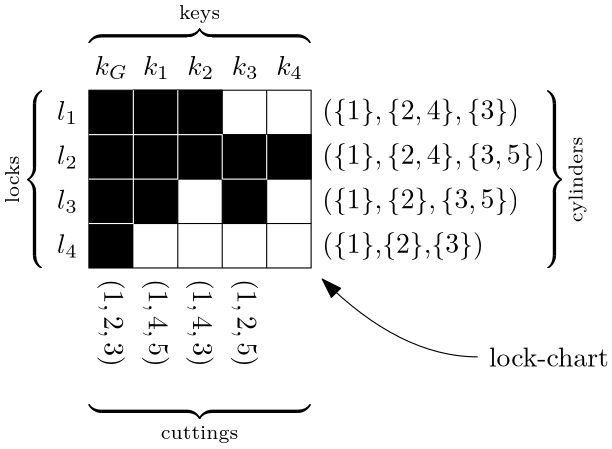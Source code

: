 <?xml version="1.0"?>
<!DOCTYPE ipe SYSTEM "ipe.dtd">
<ipe version="70107" creator="Ipe 7.2.5">
<info created="D:20151019115841" modified="D:20170214141431"/>
<ipestyle name="basic">
<symbol name="arrow/arc(spx)">
<path stroke="sym-stroke" fill="sym-stroke" pen="sym-pen">
0 0 m
-1 0.333 l
-1 -0.333 l
h
</path>
</symbol>
<symbol name="arrow/farc(spx)">
<path stroke="sym-stroke" fill="white" pen="sym-pen">
0 0 m
-1 0.333 l
-1 -0.333 l
h
</path>
</symbol>
<symbol name="mark/circle(sx)" transformations="translations">
<path fill="sym-stroke">
0.6 0 0 0.6 0 0 e
0.4 0 0 0.4 0 0 e
</path>
</symbol>
<symbol name="mark/disk(sx)" transformations="translations">
<path fill="sym-stroke">
0.6 0 0 0.6 0 0 e
</path>
</symbol>
<symbol name="mark/fdisk(sfx)" transformations="translations">
<group>
<path fill="sym-fill">
0.5 0 0 0.5 0 0 e
</path>
<path fill="sym-stroke" fillrule="eofill">
0.6 0 0 0.6 0 0 e
0.4 0 0 0.4 0 0 e
</path>
</group>
</symbol>
<symbol name="mark/box(sx)" transformations="translations">
<path fill="sym-stroke" fillrule="eofill">
-0.6 -0.6 m
0.6 -0.6 l
0.6 0.6 l
-0.6 0.6 l
h
-0.4 -0.4 m
0.4 -0.4 l
0.4 0.4 l
-0.4 0.4 l
h
</path>
</symbol>
<symbol name="mark/square(sx)" transformations="translations">
<path fill="sym-stroke">
-0.6 -0.6 m
0.6 -0.6 l
0.6 0.6 l
-0.6 0.6 l
h
</path>
</symbol>
<symbol name="mark/fsquare(sfx)" transformations="translations">
<group>
<path fill="sym-fill">
-0.5 -0.5 m
0.5 -0.5 l
0.5 0.5 l
-0.5 0.5 l
h
</path>
<path fill="sym-stroke" fillrule="eofill">
-0.6 -0.6 m
0.6 -0.6 l
0.6 0.6 l
-0.6 0.6 l
h
-0.4 -0.4 m
0.4 -0.4 l
0.4 0.4 l
-0.4 0.4 l
h
</path>
</group>
</symbol>
<symbol name="mark/cross(sx)" transformations="translations">
<group>
<path fill="sym-stroke">
-0.43 -0.57 m
0.57 0.43 l
0.43 0.57 l
-0.57 -0.43 l
h
</path>
<path fill="sym-stroke">
-0.43 0.57 m
0.57 -0.43 l
0.43 -0.57 l
-0.57 0.43 l
h
</path>
</group>
</symbol>
<symbol name="arrow/fnormal(spx)">
<path stroke="sym-stroke" fill="white" pen="sym-pen">
0 0 m
-1 0.333 l
-1 -0.333 l
h
</path>
</symbol>
<symbol name="arrow/pointed(spx)">
<path stroke="sym-stroke" fill="sym-stroke" pen="sym-pen">
0 0 m
-1 0.333 l
-0.8 0 l
-1 -0.333 l
h
</path>
</symbol>
<symbol name="arrow/fpointed(spx)">
<path stroke="sym-stroke" fill="white" pen="sym-pen">
0 0 m
-1 0.333 l
-0.8 0 l
-1 -0.333 l
h
</path>
</symbol>
<symbol name="arrow/linear(spx)">
<path stroke="sym-stroke" pen="sym-pen">
-1 0.333 m
0 0 l
-1 -0.333 l
</path>
</symbol>
<symbol name="arrow/fdouble(spx)">
<path stroke="sym-stroke" fill="white" pen="sym-pen">
0 0 m
-1 0.333 l
-1 -0.333 l
h
-1 0 m
-2 0.333 l
-2 -0.333 l
h
</path>
</symbol>
<symbol name="arrow/double(spx)">
<path stroke="sym-stroke" fill="sym-stroke" pen="sym-pen">
0 0 m
-1 0.333 l
-1 -0.333 l
h
-1 0 m
-2 0.333 l
-2 -0.333 l
h
</path>
</symbol>
<pen name="heavier" value="0.8"/>
<pen name="fat" value="1.2"/>
<pen name="ultrafat" value="2"/>
<symbolsize name="large" value="5"/>
<symbolsize name="small" value="2"/>
<symbolsize name="tiny" value="1.1"/>
<arrowsize name="large" value="10"/>
<arrowsize name="small" value="5"/>
<arrowsize name="tiny" value="3"/>
<color name="red" value="1 0 0"/>
<color name="green" value="0 1 0"/>
<color name="blue" value="0 0 1"/>
<color name="yellow" value="1 1 0"/>
<color name="orange" value="1 0.647 0"/>
<color name="gold" value="1 0.843 0"/>
<color name="purple" value="0.627 0.125 0.941"/>
<color name="gray" value="0.745"/>
<color name="brown" value="0.647 0.165 0.165"/>
<color name="navy" value="0 0 0.502"/>
<color name="pink" value="1 0.753 0.796"/>
<color name="seagreen" value="0.18 0.545 0.341"/>
<color name="turquoise" value="0.251 0.878 0.816"/>
<color name="violet" value="0.933 0.51 0.933"/>
<color name="darkblue" value="0 0 0.545"/>
<color name="darkcyan" value="0 0.545 0.545"/>
<color name="darkgray" value="0.663"/>
<color name="darkgreen" value="0 0.392 0"/>
<color name="darkmagenta" value="0.545 0 0.545"/>
<color name="darkorange" value="1 0.549 0"/>
<color name="darkred" value="0.545 0 0"/>
<color name="lightblue" value="0.678 0.847 0.902"/>
<color name="lightcyan" value="0.878 1 1"/>
<color name="lightgray" value="0.827"/>
<color name="lightgreen" value="0.565 0.933 0.565"/>
<color name="lightyellow" value="1 1 0.878"/>
<dashstyle name="dashed" value="[4] 0"/>
<dashstyle name="dotted" value="[1 3] 0"/>
<dashstyle name="dash dotted" value="[4 2 1 2] 0"/>
<dashstyle name="dash dot dotted" value="[4 2 1 2 1 2] 0"/>
<textsize name="large" value="\large"/>
<textsize name="small" value="\small"/>
<textsize name="tiny" value="\tiny"/>
<textsize name="Large" value="\Large"/>
<textsize name="LARGE" value="\LARGE"/>
<textsize name="huge" value="\huge"/>
<textsize name="Huge" value="\Huge"/>
<textsize name="footnote" value="\footnotesize"/>
<textstyle name="center" begin="\begin{center}" end="\end{center}"/>
<textstyle name="itemize" begin="\begin{itemize}" end="\end{itemize}"/>
<textstyle name="item" begin="\begin{itemize}\item{}" end="\end{itemize}"/>
<gridsize name="4 pts" value="4"/>
<gridsize name="8 pts (~3 mm)" value="8"/>
<gridsize name="16 pts (~6 mm)" value="16"/>
<gridsize name="32 pts (~12 mm)" value="32"/>
<gridsize name="10 pts (~3.5 mm)" value="10"/>
<gridsize name="20 pts (~7 mm)" value="20"/>
<gridsize name="14 pts (~5 mm)" value="14"/>
<gridsize name="28 pts (~10 mm)" value="28"/>
<gridsize name="56 pts (~20 mm)" value="56"/>
<anglesize name="90 deg" value="90"/>
<anglesize name="60 deg" value="60"/>
<anglesize name="45 deg" value="45"/>
<anglesize name="30 deg" value="30"/>
<anglesize name="22.5 deg" value="22.5"/>
<tiling name="falling" angle="-60" step="4" width="1"/>
<tiling name="rising" angle="30" step="4" width="1"/>
</ipestyle>
<page>
<layer name="alpha"/>
<view layers="alpha" active="alpha"/>
<text layer="alpha" matrix="1 0 0 1 -4 8" transformations="translations" pos="48 752" stroke="black" type="label" width="7.442" height="6.923" depth="1.49" halign="right" valign="center">$l_1$</text>
<text matrix="1 0 0 1 -4 8" transformations="translations" pos="48 736" stroke="black" type="label" width="7.442" height="6.923" depth="1.49" halign="right" valign="center">$l_2$</text>
<text matrix="1 0 0 1 -4 8" transformations="translations" pos="48 720" stroke="black" type="label" width="7.442" height="6.923" depth="1.49" halign="right" valign="center">$l_3$</text>
<text matrix="1 0 0 1 -4 8" transformations="translations" pos="48 704" stroke="black" type="label" width="7.442" height="6.923" depth="1.49" halign="right" valign="center">$l_4$</text>
<text matrix="1 0 0 1 8.26011 -12" transformations="translations" pos="64 784" stroke="black" type="label" width="9.656" height="6.923" depth="1.49" halign="center" valign="bottom">$k_1$</text>
<text matrix="1 0 0 1 8.26011 -12" transformations="translations" pos="80 784" stroke="black" type="label" width="9.656" height="6.923" depth="1.49" halign="center" valign="bottom">$k_2$</text>
<text matrix="1 0 0 1 8.26011 -12" transformations="translations" pos="96 784" stroke="black" type="label" width="9.656" height="6.923" depth="1.49" halign="center" valign="bottom">$k_3$</text>
<text matrix="1 0 0 1 8.26011 -12" transformations="translations" pos="112 784" stroke="black" type="label" width="9.656" height="6.923" depth="1.49" halign="center" valign="bottom">$k_4$</text>
<text matrix="1 0 0 1 -72 -12" transformations="translations" pos="128 784" stroke="black" type="label" width="11.887" height="6.923" depth="1.49" halign="center" valign="bottom">$k_G$</text>
<path fill="black">
48 768 m
48 704 l
64 704 l
64 768 l
h
</path>
<path stroke="black">
48 768 m
48 704 l
128 704 l
128 768 l
h
</path>
<path stroke="black">
80 720 m
80 720 l
80 720 l
80 720 l
h
</path>
<path stroke="black" fill="black">
80 720 m
80 768 l
64 768 l
64 720 l
h
</path>
<path stroke="black" fill="black">
80 768 m
80 736 l
96 736 l
96 768 l
h
</path>
<path stroke="black" fill="black">
112 752 m
112 720 l
96 720 l
96 752 l
h
</path>
<path stroke="black" fill="black">
112 752 m
112 736 l
128 736 l
128 752 l
h
</path>
<path stroke="black" fill="black">
112 768 m
112 752 l
</path>
<path stroke="black">
128 720 m
112 720 l
112 704 l
</path>
<path stroke="black">
96 704 m
96 720 l
80 720 l
80 704 l
</path>
<path stroke="white">
48 752 m
96 752 l
96 736 l
96 736 l
</path>
<path stroke="white">
48 736 m
80 736 l
80 768 l
</path>
<path stroke="white">
64 768 m
64 720 l
48 720 l
</path>
<path stroke="white">
96 736 m
112 736 l
112 752 l
112 752 l
</path>
<text matrix="1 0 0 1 8 -16" transformations="translations" pos="40 800" stroke="black" type="label" width="79.701" height="15.475" depth="0" valign="baseline">$\overbrace{\makebox[80pt]{}}^{\mathrm{keys}}$</text>
<text matrix="0 1 -1 0 832 664" pos="40 800" stroke="black" type="label" width="63.761" height="15.005" depth="0" valign="baseline">$\overbrace{\makebox[64pt]{}}^{\mathrm{locks}}$</text>
<text matrix="0 -1 1 0 -696 836" pos="136 752" stroke="black" type="label" width="31.548" height="7.473" depth="2.49" valign="center">$(1,2,3)$</text>
<text matrix="0 -1 1 0 -680 836" pos="136 752" stroke="black" type="label" width="31.548" height="7.473" depth="2.49" valign="center">$(1,4,5)$</text>
<text matrix="0 -1 1 0 -664 836" pos="136 752" stroke="black" type="label" width="31.548" height="7.473" depth="2.49" valign="center">$(1,4,3)$</text>
<text matrix="0 -1 1 0 -648 836" pos="136 752" stroke="black" type="label" width="31.548" height="7.473" depth="2.49" valign="center">$(1,2,5)$</text>
<text matrix="1 0 0 1 -4 -40" pos="136 752" stroke="black" type="label" width="58.116" height="7.473" depth="2.49" valign="center">(\{1\},\{2\},\{3\})</text>
<text matrix="1 0 0 1 -4 -24" pos="136 752" stroke="black" type="label" width="70.846" height="7.473" depth="2.49" valign="center">$(\{1\},\{2\},\{3,5\})$</text>
<text matrix="1 0 0 1 -4 -8" pos="136 752" stroke="black" type="label" width="80.255" height="7.473" depth="2.49" valign="center">$(\{1\},\{2,4\},\{3,5\})$</text>
<text matrix="1 0 0 1 -4 8" pos="136 752" stroke="black" type="label" width="70.846" height="7.473" depth="2.49" valign="center">$(\{1\},\{2,4\},\{3\})$</text>
<text matrix="1 0 0 1 8 -144" transformations="translations" pos="40 800" stroke="black" type="label" width="79.701" height="-0.013" depth="15.89" valign="baseline">$\underbrace{\makebox[80pt]{}}_{\mathrm{cuttings}}$</text>
<text matrix="0 1 -1 0 1012 664" pos="40 800" stroke="black" type="label" width="63.761" height="-0.011" depth="16.04" valign="baseline">$\underbrace{\makebox[64pt]{}}_{\mathrm{cylinders}}$</text>
<text matrix="1 0 0 1 32 0" transformations="translations" pos="160 672" stroke="black" type="label" width="43.199" height="6.918" depth="0" valign="center">lock-chart</text>
<path stroke="black" arrow="normal/normal">
188 672 m
160 672
132 700 c
</path>
</page>
</ipe>
